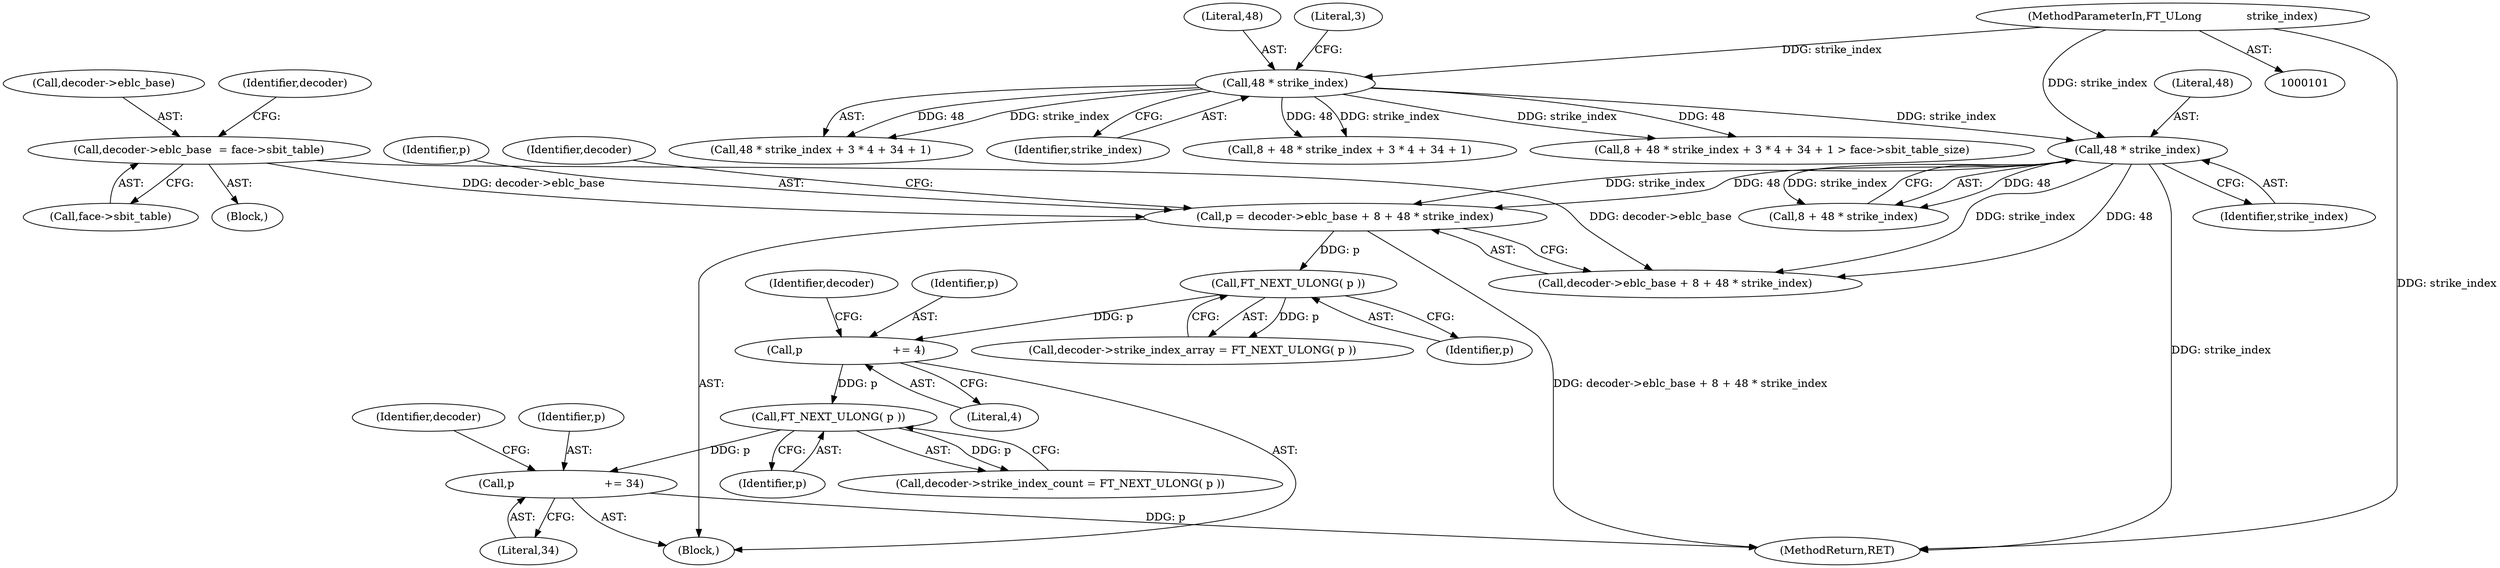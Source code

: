digraph "0_savannah_257c270bd25e15890190a28a1456e7623bba4439@pointer" {
"1000265" [label="(Call,p                          += 34)"];
"1000263" [label="(Call,FT_NEXT_ULONG( p ))"];
"1000256" [label="(Call,p                          += 4)"];
"1000254" [label="(Call,FT_NEXT_ULONG( p ))"];
"1000239" [label="(Call,p = decoder->eblc_base + 8 + 48 * strike_index)"];
"1000195" [label="(Call,decoder->eblc_base  = face->sbit_table)"];
"1000247" [label="(Call,48 * strike_index)"];
"1000220" [label="(Call,48 * strike_index)"];
"1000104" [label="(MethodParameterIn,FT_ULong             strike_index)"];
"1000300" [label="(MethodReturn,RET)"];
"1000213" [label="(Block,)"];
"1000106" [label="(Block,)"];
"1000217" [label="(Call,8 + 48 * strike_index + 3 * 4 + 34 + 1)"];
"1000245" [label="(Call,8 + 48 * strike_index)"];
"1000258" [label="(Literal,4)"];
"1000222" [label="(Identifier,strike_index)"];
"1000257" [label="(Identifier,p)"];
"1000265" [label="(Call,p                          += 34)"];
"1000221" [label="(Literal,48)"];
"1000255" [label="(Identifier,p)"];
"1000220" [label="(Call,48 * strike_index)"];
"1000261" [label="(Identifier,decoder)"];
"1000248" [label="(Literal,48)"];
"1000199" [label="(Call,face->sbit_table)"];
"1000252" [label="(Identifier,decoder)"];
"1000241" [label="(Call,decoder->eblc_base + 8 + 48 * strike_index)"];
"1000267" [label="(Literal,34)"];
"1000256" [label="(Call,p                          += 4)"];
"1000249" [label="(Identifier,strike_index)"];
"1000225" [label="(Literal,3)"];
"1000240" [label="(Identifier,p)"];
"1000195" [label="(Call,decoder->eblc_base  = face->sbit_table)"];
"1000266" [label="(Identifier,p)"];
"1000204" [label="(Identifier,decoder)"];
"1000219" [label="(Call,48 * strike_index + 3 * 4 + 34 + 1)"];
"1000259" [label="(Call,decoder->strike_index_count = FT_NEXT_ULONG( p ))"];
"1000254" [label="(Call,FT_NEXT_ULONG( p ))"];
"1000104" [label="(MethodParameterIn,FT_ULong             strike_index)"];
"1000250" [label="(Call,decoder->strike_index_array = FT_NEXT_ULONG( p ))"];
"1000264" [label="(Identifier,p)"];
"1000196" [label="(Call,decoder->eblc_base)"];
"1000216" [label="(Call,8 + 48 * strike_index + 3 * 4 + 34 + 1 > face->sbit_table_size)"];
"1000247" [label="(Call,48 * strike_index)"];
"1000263" [label="(Call,FT_NEXT_ULONG( p ))"];
"1000239" [label="(Call,p = decoder->eblc_base + 8 + 48 * strike_index)"];
"1000270" [label="(Identifier,decoder)"];
"1000265" -> "1000213"  [label="AST: "];
"1000265" -> "1000267"  [label="CFG: "];
"1000266" -> "1000265"  [label="AST: "];
"1000267" -> "1000265"  [label="AST: "];
"1000270" -> "1000265"  [label="CFG: "];
"1000265" -> "1000300"  [label="DDG: p"];
"1000263" -> "1000265"  [label="DDG: p"];
"1000263" -> "1000259"  [label="AST: "];
"1000263" -> "1000264"  [label="CFG: "];
"1000264" -> "1000263"  [label="AST: "];
"1000259" -> "1000263"  [label="CFG: "];
"1000263" -> "1000259"  [label="DDG: p"];
"1000256" -> "1000263"  [label="DDG: p"];
"1000256" -> "1000213"  [label="AST: "];
"1000256" -> "1000258"  [label="CFG: "];
"1000257" -> "1000256"  [label="AST: "];
"1000258" -> "1000256"  [label="AST: "];
"1000261" -> "1000256"  [label="CFG: "];
"1000254" -> "1000256"  [label="DDG: p"];
"1000254" -> "1000250"  [label="AST: "];
"1000254" -> "1000255"  [label="CFG: "];
"1000255" -> "1000254"  [label="AST: "];
"1000250" -> "1000254"  [label="CFG: "];
"1000254" -> "1000250"  [label="DDG: p"];
"1000239" -> "1000254"  [label="DDG: p"];
"1000239" -> "1000213"  [label="AST: "];
"1000239" -> "1000241"  [label="CFG: "];
"1000240" -> "1000239"  [label="AST: "];
"1000241" -> "1000239"  [label="AST: "];
"1000252" -> "1000239"  [label="CFG: "];
"1000239" -> "1000300"  [label="DDG: decoder->eblc_base + 8 + 48 * strike_index"];
"1000195" -> "1000239"  [label="DDG: decoder->eblc_base"];
"1000247" -> "1000239"  [label="DDG: 48"];
"1000247" -> "1000239"  [label="DDG: strike_index"];
"1000195" -> "1000106"  [label="AST: "];
"1000195" -> "1000199"  [label="CFG: "];
"1000196" -> "1000195"  [label="AST: "];
"1000199" -> "1000195"  [label="AST: "];
"1000204" -> "1000195"  [label="CFG: "];
"1000195" -> "1000241"  [label="DDG: decoder->eblc_base"];
"1000247" -> "1000245"  [label="AST: "];
"1000247" -> "1000249"  [label="CFG: "];
"1000248" -> "1000247"  [label="AST: "];
"1000249" -> "1000247"  [label="AST: "];
"1000245" -> "1000247"  [label="CFG: "];
"1000247" -> "1000300"  [label="DDG: strike_index"];
"1000247" -> "1000241"  [label="DDG: 48"];
"1000247" -> "1000241"  [label="DDG: strike_index"];
"1000247" -> "1000245"  [label="DDG: 48"];
"1000247" -> "1000245"  [label="DDG: strike_index"];
"1000220" -> "1000247"  [label="DDG: strike_index"];
"1000104" -> "1000247"  [label="DDG: strike_index"];
"1000220" -> "1000219"  [label="AST: "];
"1000220" -> "1000222"  [label="CFG: "];
"1000221" -> "1000220"  [label="AST: "];
"1000222" -> "1000220"  [label="AST: "];
"1000225" -> "1000220"  [label="CFG: "];
"1000220" -> "1000216"  [label="DDG: 48"];
"1000220" -> "1000216"  [label="DDG: strike_index"];
"1000220" -> "1000217"  [label="DDG: 48"];
"1000220" -> "1000217"  [label="DDG: strike_index"];
"1000220" -> "1000219"  [label="DDG: 48"];
"1000220" -> "1000219"  [label="DDG: strike_index"];
"1000104" -> "1000220"  [label="DDG: strike_index"];
"1000104" -> "1000101"  [label="AST: "];
"1000104" -> "1000300"  [label="DDG: strike_index"];
}
